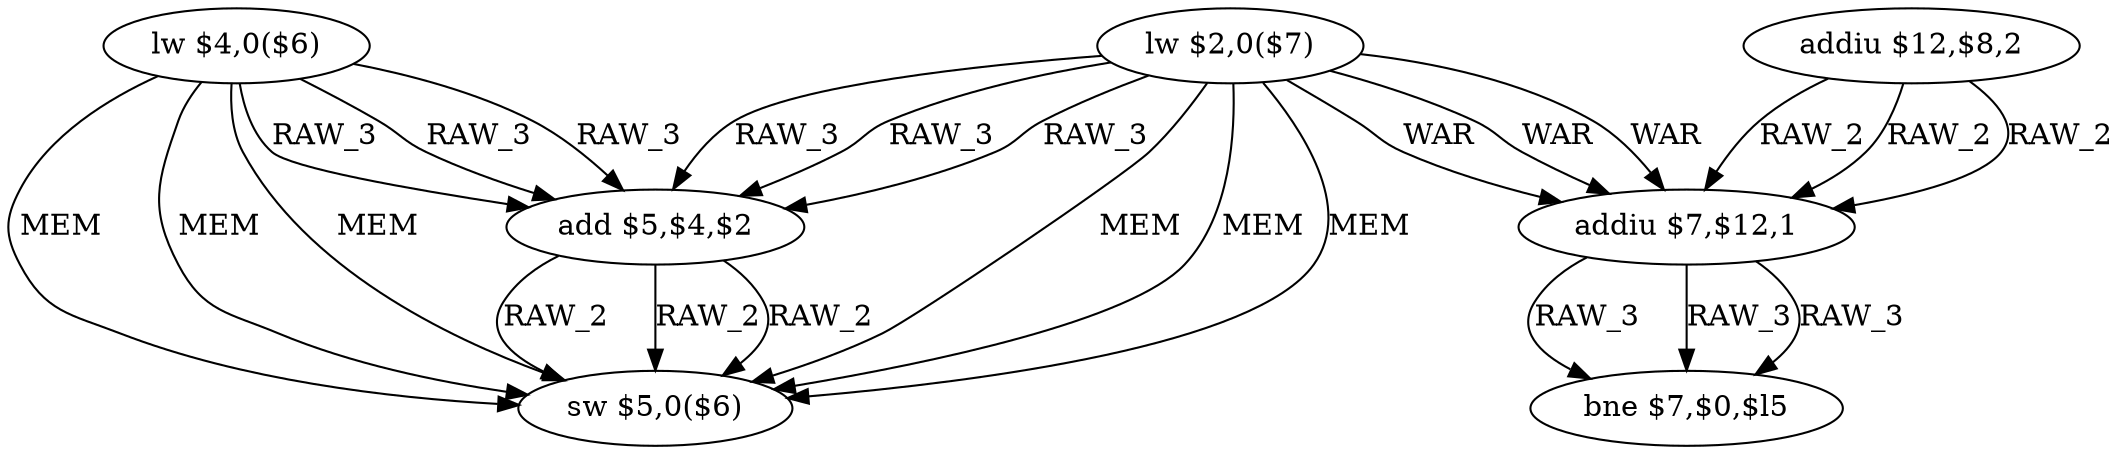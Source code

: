 digraph G1 {
node [shape = ellipse];
i0 [label = "lw $4,0($6)"] ;
i0 ->  i2 [label= "RAW_3"];
i0 ->  i3 [label= "MEM"];
i0 ->  i2 [label= "RAW_3"];
i0 ->  i3 [label= "MEM"];
i0 ->  i2 [label= "RAW_3"];
i0 ->  i3 [label= "MEM"];
i2 [label = "add $5,$4,$2"] ;
i2 ->  i3 [label= "RAW_2"];
i2 ->  i3 [label= "RAW_2"];
i2 ->  i3 [label= "RAW_2"];
i3 [label = "sw $5,0($6)"] ;
i1 [label = "lw $2,0($7)"] ;
i1 ->  i2 [label= "RAW_3"];
i1 ->  i5 [label= "WAR"];
i1 ->  i3 [label= "MEM"];
i1 ->  i2 [label= "RAW_3"];
i1 ->  i5 [label= "WAR"];
i1 ->  i3 [label= "MEM"];
i1 ->  i2 [label= "RAW_3"];
i1 ->  i5 [label= "WAR"];
i1 ->  i3 [label= "MEM"];
i5 [label = "addiu $7,$12,1"] ;
i5 ->  i6 [label= "RAW_3"];
i5 ->  i6 [label= "RAW_3"];
i5 ->  i6 [label= "RAW_3"];
i6 [label = "bne $7,$0,$l5"] ;
i4 [label = "addiu $12,$8,2"] ;
i4 ->  i5 [label= "RAW_2"];
i4 ->  i5 [label= "RAW_2"];
i4 ->  i5 [label= "RAW_2"];
}

